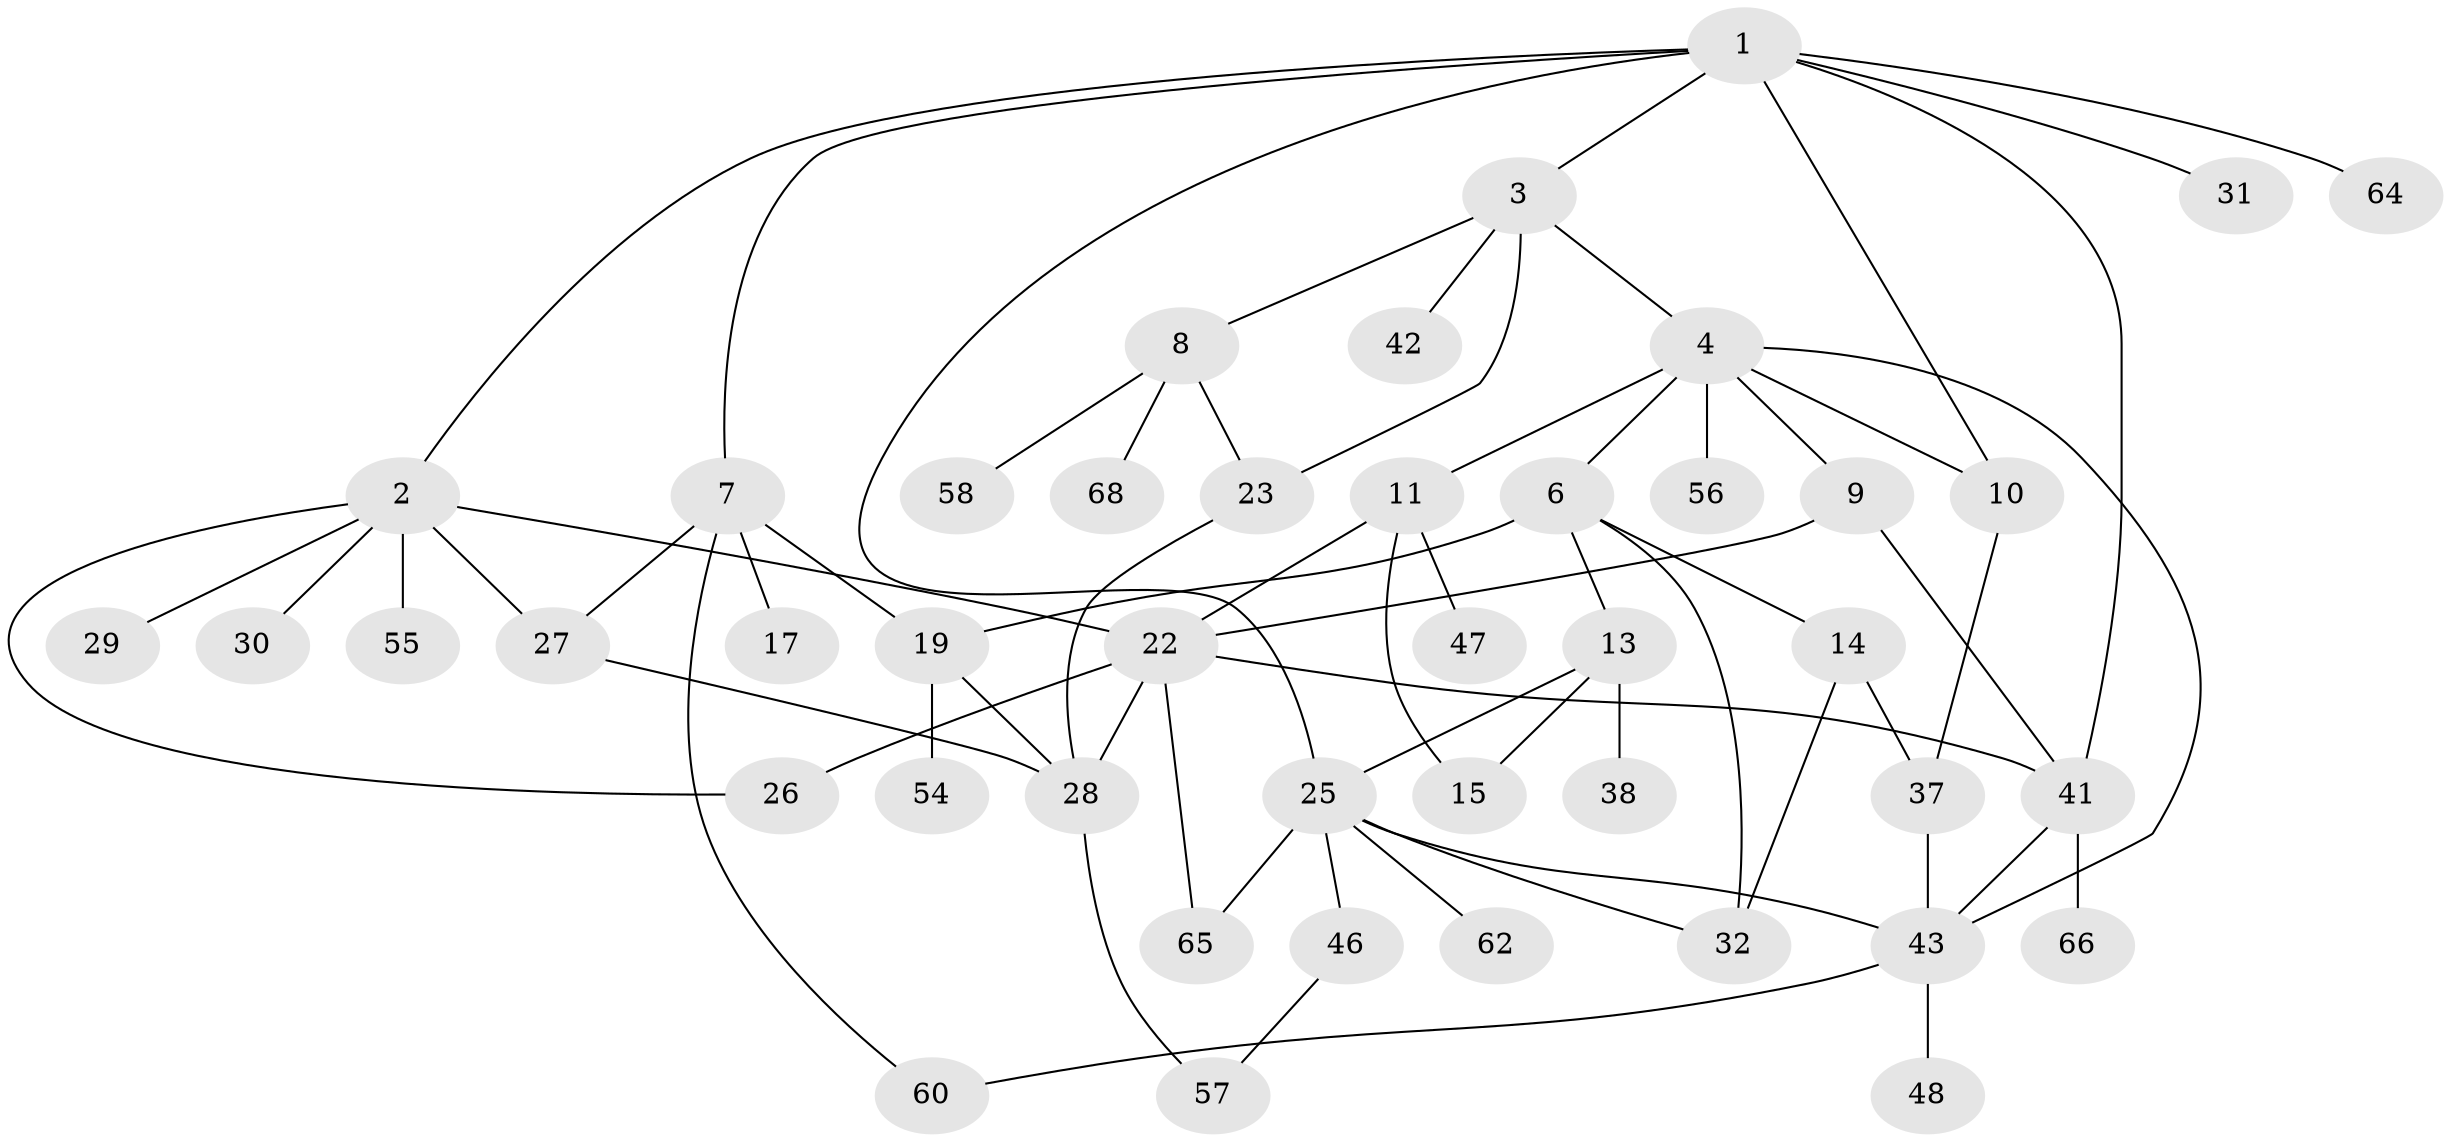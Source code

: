 // original degree distribution, {7: 0.014705882352941176, 4: 0.1323529411764706, 5: 0.08823529411764706, 3: 0.25, 2: 0.19117647058823528, 6: 0.029411764705882353, 1: 0.29411764705882354}
// Generated by graph-tools (version 1.1) at 2025/10/02/27/25 16:10:54]
// undirected, 44 vertices, 66 edges
graph export_dot {
graph [start="1"]
  node [color=gray90,style=filled];
  1 [super="+24"];
  2 [super="+16"];
  3 [super="+40"];
  4 [super="+5"];
  6 [super="+12"];
  7 [super="+18"];
  8 [super="+44"];
  9 [super="+35"];
  10;
  11 [super="+34"];
  13 [super="+21"];
  14;
  15 [super="+20"];
  17 [super="+51"];
  19 [super="+39"];
  22 [super="+45"];
  23 [super="+59"];
  25 [super="+33"];
  26 [super="+53"];
  27 [super="+67"];
  28 [super="+49"];
  29;
  30;
  31;
  32 [super="+36"];
  37;
  38;
  41 [super="+61"];
  42;
  43 [super="+50"];
  46;
  47 [super="+52"];
  48 [super="+63"];
  54;
  55;
  56;
  57;
  58;
  60;
  62;
  64;
  65;
  66;
  68;
  1 -- 2;
  1 -- 3;
  1 -- 7;
  1 -- 10;
  1 -- 31;
  1 -- 25;
  1 -- 64;
  1 -- 41;
  2 -- 29;
  2 -- 30;
  2 -- 22;
  2 -- 55;
  2 -- 27;
  2 -- 26;
  3 -- 4;
  3 -- 8;
  3 -- 42;
  3 -- 23;
  4 -- 9;
  4 -- 56;
  4 -- 10;
  4 -- 11;
  4 -- 43;
  4 -- 6;
  6 -- 32;
  6 -- 13;
  6 -- 14;
  6 -- 19;
  7 -- 17;
  7 -- 60;
  7 -- 19;
  7 -- 27;
  8 -- 23;
  8 -- 58;
  8 -- 68;
  9 -- 41;
  9 -- 22;
  10 -- 37;
  11 -- 15 [weight=2];
  11 -- 22;
  11 -- 47;
  13 -- 25;
  13 -- 38;
  13 -- 15;
  14 -- 32;
  14 -- 37;
  19 -- 54;
  19 -- 28;
  22 -- 26;
  22 -- 28;
  22 -- 65;
  22 -- 41;
  23 -- 28;
  25 -- 62;
  25 -- 32;
  25 -- 65;
  25 -- 46;
  25 -- 43;
  27 -- 28;
  28 -- 57;
  37 -- 43;
  41 -- 66;
  41 -- 43;
  43 -- 48;
  43 -- 60;
  46 -- 57;
}
